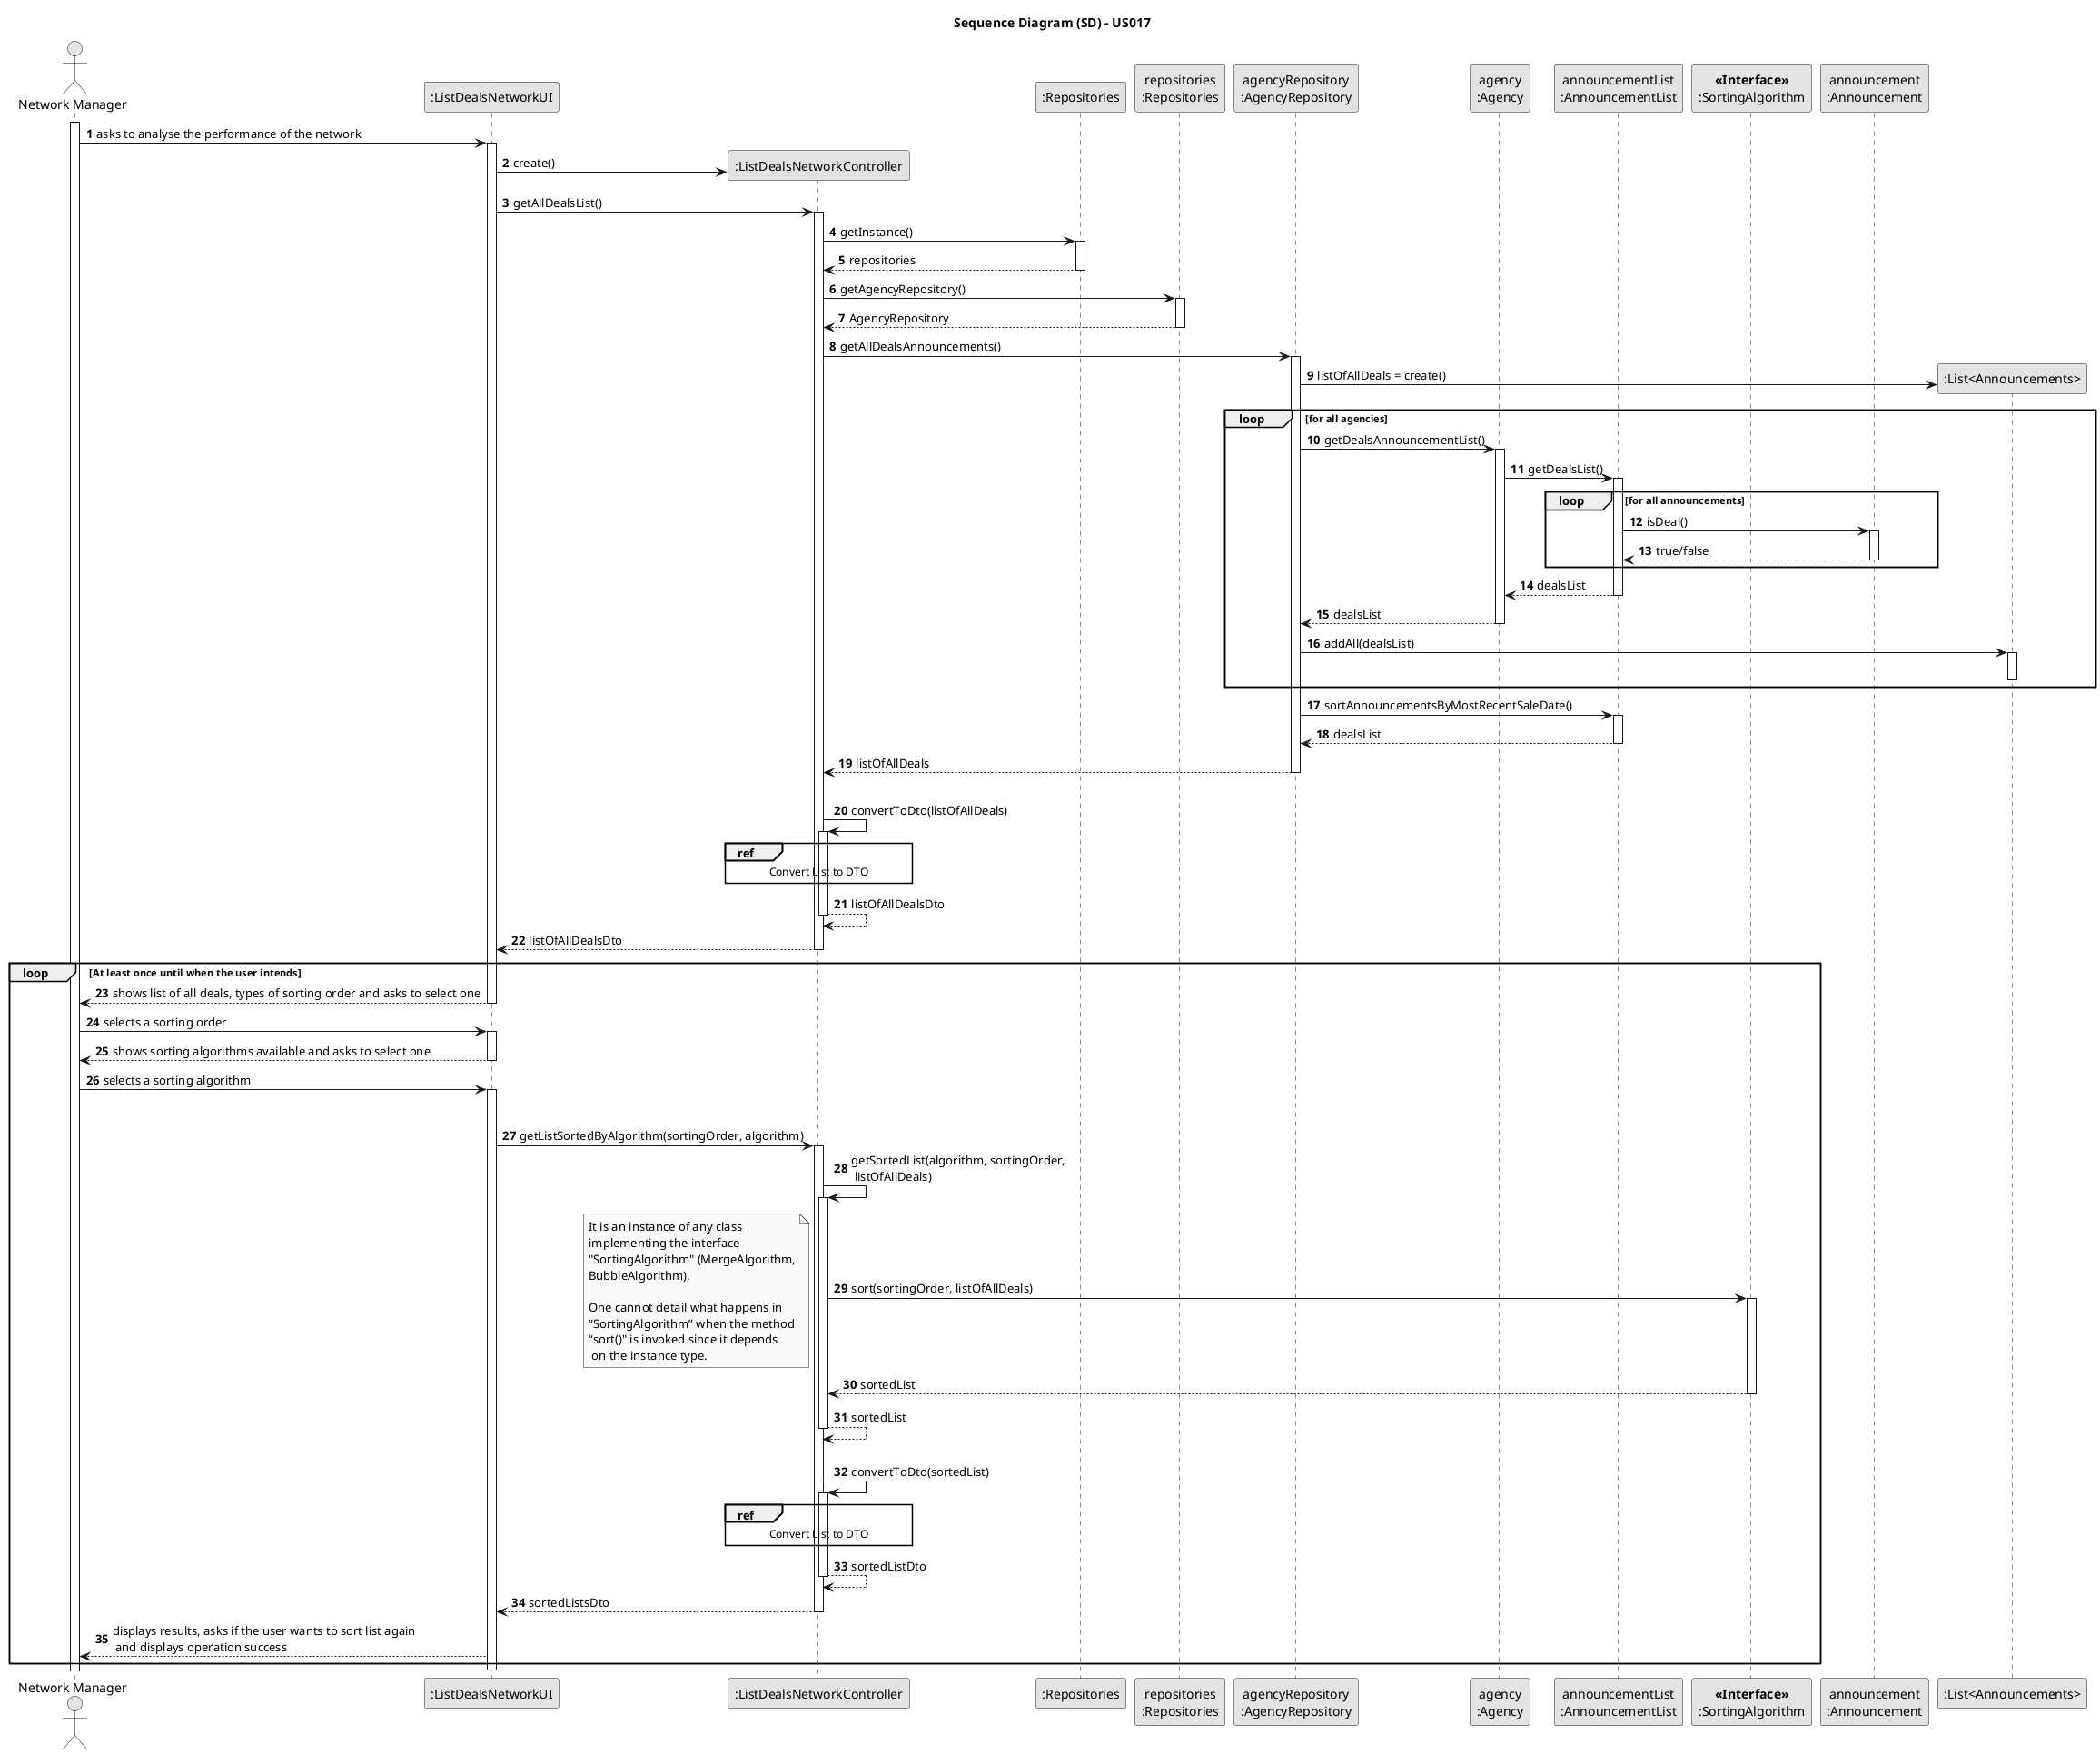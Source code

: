 @startuml
skinparam monochrome true
skinparam packageStyle rectangle
skinparam shadowing false

'hide footbox
actor "Network Manager" as NWM
participant ":ListDealsNetworkUI" as UI
participant ":ListDealsNetworkController" as CTRL
participant ":Repositories" as RepositorySingleton
participant "repositories\n:Repositories" as PLAT
participant "agencyRepository\n:AgencyRepository" as AgencyRepository
participant "agency\n:Agency" as AGC
participant "announcementList\n:AnnouncementList" as ANNOUNCELIST
participant "<b><<Interface>></b>\n:SortingAlgorithm" as SORTALG
participant "announcement\n:Announcement" as ANNOUNCE
participant ":List<Announcements>" as LIST

title Sequence Diagram (SD) - US017

autonumber

activate NWM

    NWM -> UI : asks to analyse the performance of the network
        activate UI

    UI -> CTRL** : create()

    UI -> CTRL : getAllDealsList()
    activate CTRL

    CTRL -> RepositorySingleton : getInstance()

            activate RepositorySingleton

                RepositorySingleton --> CTRL : repositories
            deactivate RepositorySingleton

            CTRL -> PLAT : getAgencyRepository()

            activate PLAT

                PLAT --> CTRL : AgencyRepository

            deactivate PLAT


        CTRL -> AgencyRepository : getAllDealsAnnouncements()
        activate AgencyRepository

        AgencyRepository -> LIST** : listOfAllDeals = create()

        loop for all agencies

            AgencyRepository -> AGC : getDealsAnnouncementList()
            activate AGC

            AGC -> ANNOUNCELIST : getDealsList()
            activate ANNOUNCELIST

            loop for all announcements

            ANNOUNCELIST -> ANNOUNCE : isDeal()
            activate ANNOUNCE

                ANNOUNCE --> ANNOUNCELIST : true/false
            deactivate ANNOUNCE


            end loop

            ANNOUNCELIST --> AGC : dealsList

            deactivate ANNOUNCELIST

            AGC --> AgencyRepository : dealsList

            deactivate AGC

            AgencyRepository -> LIST : addAll(dealsList)
            activate LIST
            deactivate LIST

            end loop

            AgencyRepository -> ANNOUNCELIST : sortAnnouncementsByMostRecentSaleDate()
            activate ANNOUNCELIST

                ANNOUNCELIST --> AgencyRepository : dealsList
            deactivate ANNOUNCELIST

        AgencyRepository --> CTRL : listOfAllDeals
        deactivate AgencyRepository
|||
        CTRL -> CTRL : convertToDto(listOfAllDeals)
            activate CTRL

            ref over CTRL
            Convert List to DTO
            end ref

            CTRL --> CTRL : listOfAllDealsDto

            deactivate CTRL

            CTRL --> UI : listOfAllDealsDto

        deactivate CTRL

        loop At least once until when the user intends


        UI --> NWM : shows list of all deals, types of sorting order and asks to select one

        deactivate UI

        NWM -> UI : selects a sorting order
            activate UI


        UI --> NWM : shows sorting algorithms available and asks to select one
            deactivate UI

        NWM -> UI : selects a sorting algorithm
               activate UI

        deactivate CTRL


        UI -> CTRL : getListSortedByAlgorithm(sortingOrder, algorithm)
        activate CTRL

        CTRL -> CTRL : getSortedList(algorithm, sortingOrder,\n listOfAllDeals)

        activate CTRL

            'alt algorithm = "Bubble"

            CTRL -> SORTALG : sort(sortingOrder, listOfAllDeals)
            activate SORTALG

            note left
            It is an instance of any class
            implementing the interface
            "SortingAlgorithm" (MergeAlgorithm,
            BubbleAlgorithm).

            One cannot detail what happens in
            “SortingAlgorithm” when the method
            “sort()" is invoked since it depends
             on the instance type.
            end note

           ' else algorithm = "Merge"

'            CTRL -> SORTALG : sortListByMerge(sortingOrder, listOfAllDeals)
'
           ' end alt

            SORTALG --> CTRL : sortedList

            deactivate SORTALG


        CTRL --> CTRL : sortedList

        deactivate CTRL
|||
        CTRL -> CTRL : convertToDto(sortedList)
        activate CTRL

        ref over CTRL
        Convert List to DTO
        end ref

        CTRL --> CTRL : sortedListDto

        deactivate CTRL

        CTRL --> UI : sortedListsDto

    deactivate CTRL

       UI --> NWM : displays results, asks if the user wants to sort list again\n and displays operation success

end loop

    deactivate UI

@enduml